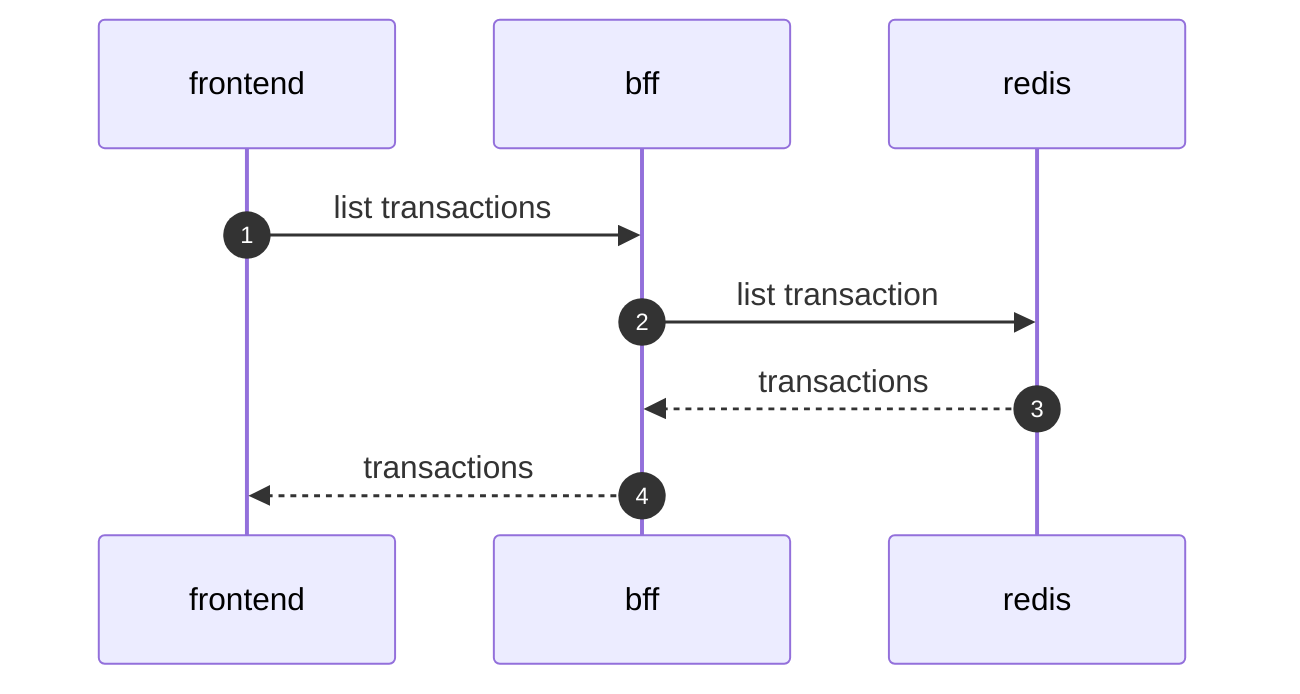 sequenceDiagram
	autonumber
	frontend->>bff: list transactions
	bff->>redis: list transaction
	redis-->>bff: transactions
	bff-->>frontend: transactions